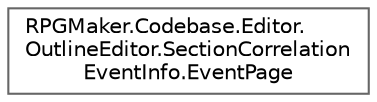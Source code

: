 digraph "クラス階層図"
{
 // LATEX_PDF_SIZE
  bgcolor="transparent";
  edge [fontname=Helvetica,fontsize=10,labelfontname=Helvetica,labelfontsize=10];
  node [fontname=Helvetica,fontsize=10,shape=box,height=0.2,width=0.4];
  rankdir="LR";
  Node0 [id="Node000000",label="RPGMaker.Codebase.Editor.\lOutlineEditor.SectionCorrelation\lEventInfo.EventPage",height=0.2,width=0.4,color="grey40", fillcolor="white", style="filled",URL="$df/d0f/class_r_p_g_maker_1_1_codebase_1_1_editor_1_1_outline_editor_1_1_section_correlation_event_info_1_1_event_page.html",tooltip=" "];
}
